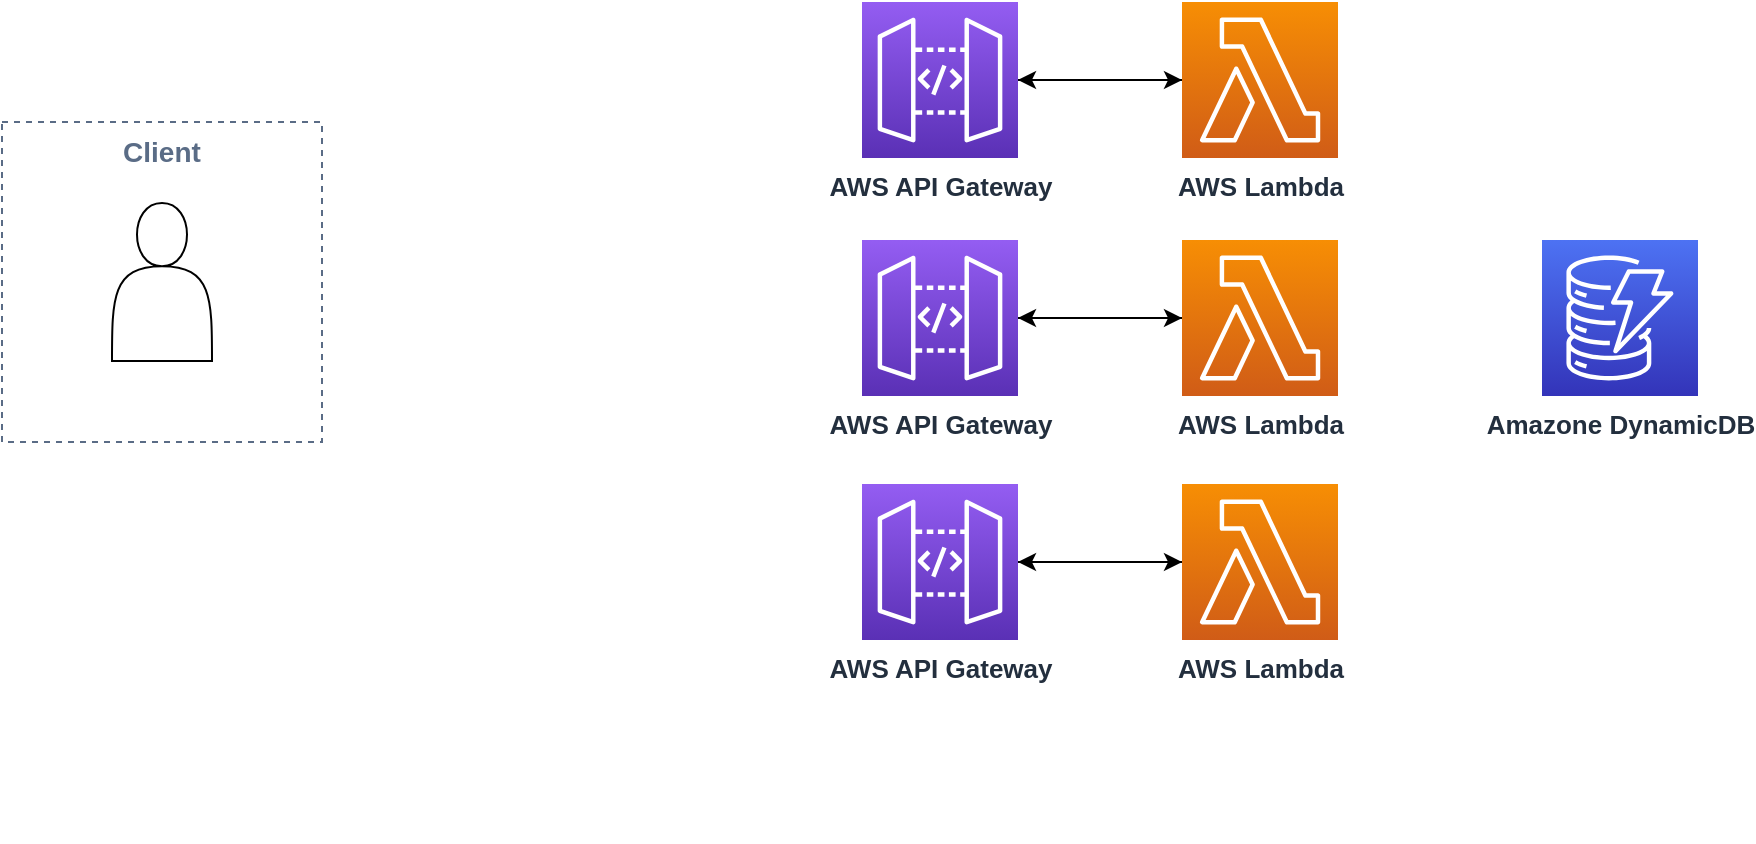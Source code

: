 <mxfile version="21.1.2" type="github">
  <diagram name="페이지-1" id="t-yoXFfWsxb9NFPnw0J1">
    <mxGraphModel dx="1351" dy="874" grid="1" gridSize="10" guides="1" tooltips="1" connect="1" arrows="1" fold="1" page="1" pageScale="1" pageWidth="827" pageHeight="1169" math="0" shadow="0">
      <root>
        <mxCell id="0" />
        <mxCell id="1" parent="0" />
        <mxCell id="emlEC8Lg0jCze4tRTVf4-13" style="edgeStyle=orthogonalEdgeStyle;rounded=0;orthogonalLoop=1;jettySize=auto;html=1;entryX=0;entryY=0.5;entryDx=0;entryDy=0;entryPerimeter=0;" edge="1" parent="1" source="emlEC8Lg0jCze4tRTVf4-2" target="emlEC8Lg0jCze4tRTVf4-3">
          <mxGeometry relative="1" as="geometry" />
        </mxCell>
        <mxCell id="emlEC8Lg0jCze4tRTVf4-2" value="&lt;b&gt;&lt;font style=&quot;font-size: 13px;&quot;&gt;AWS API Gateway&lt;br&gt;&lt;/font&gt;&lt;/b&gt;" style="sketch=0;points=[[0,0,0],[0.25,0,0],[0.5,0,0],[0.75,0,0],[1,0,0],[0,1,0],[0.25,1,0],[0.5,1,0],[0.75,1,0],[1,1,0],[0,0.25,0],[0,0.5,0],[0,0.75,0],[1,0.25,0],[1,0.5,0],[1,0.75,0]];outlineConnect=0;fontColor=#232F3E;gradientColor=#945DF2;gradientDirection=north;fillColor=#5A30B5;strokeColor=#ffffff;dashed=0;verticalLabelPosition=bottom;verticalAlign=top;align=center;html=1;fontSize=12;fontStyle=0;aspect=fixed;shape=mxgraph.aws4.resourceIcon;resIcon=mxgraph.aws4.api_gateway;" vertex="1" parent="1">
          <mxGeometry x="460" y="70" width="78" height="78" as="geometry" />
        </mxCell>
        <mxCell id="emlEC8Lg0jCze4tRTVf4-15" style="edgeStyle=orthogonalEdgeStyle;rounded=0;orthogonalLoop=1;jettySize=auto;html=1;entryX=1;entryY=0.5;entryDx=0;entryDy=0;entryPerimeter=0;" edge="1" parent="1" source="emlEC8Lg0jCze4tRTVf4-3" target="emlEC8Lg0jCze4tRTVf4-2">
          <mxGeometry relative="1" as="geometry" />
        </mxCell>
        <mxCell id="emlEC8Lg0jCze4tRTVf4-3" value="&lt;b&gt;&lt;font style=&quot;font-size: 13px;&quot;&gt;AWS Lambda&lt;/font&gt;&lt;/b&gt;" style="sketch=0;points=[[0,0,0],[0.25,0,0],[0.5,0,0],[0.75,0,0],[1,0,0],[0,1,0],[0.25,1,0],[0.5,1,0],[0.75,1,0],[1,1,0],[0,0.25,0],[0,0.5,0],[0,0.75,0],[1,0.25,0],[1,0.5,0],[1,0.75,0]];outlineConnect=0;fontColor=#232F3E;gradientColor=#F78E04;gradientDirection=north;fillColor=#D05C17;strokeColor=#ffffff;dashed=0;verticalLabelPosition=bottom;verticalAlign=top;align=center;html=1;fontSize=12;fontStyle=0;aspect=fixed;shape=mxgraph.aws4.resourceIcon;resIcon=mxgraph.aws4.lambda;" vertex="1" parent="1">
          <mxGeometry x="620" y="70" width="78" height="78" as="geometry" />
        </mxCell>
        <mxCell id="emlEC8Lg0jCze4tRTVf4-10" value="&lt;b&gt;&lt;font style=&quot;font-size: 13px;&quot;&gt;Amazone DynamicDB&lt;/font&gt;&lt;/b&gt;" style="sketch=0;points=[[0,0,0],[0.25,0,0],[0.5,0,0],[0.75,0,0],[1,0,0],[0,1,0],[0.25,1,0],[0.5,1,0],[0.75,1,0],[1,1,0],[0,0.25,0],[0,0.5,0],[0,0.75,0],[1,0.25,0],[1,0.5,0],[1,0.75,0]];outlineConnect=0;fontColor=#232F3E;gradientColor=#4D72F3;gradientDirection=north;fillColor=#3334B9;strokeColor=#ffffff;dashed=0;verticalLabelPosition=bottom;verticalAlign=top;align=center;html=1;fontSize=12;fontStyle=0;aspect=fixed;shape=mxgraph.aws4.resourceIcon;resIcon=mxgraph.aws4.dynamodb;" vertex="1" parent="1">
          <mxGeometry x="800" y="189" width="78" height="78" as="geometry" />
        </mxCell>
        <mxCell id="emlEC8Lg0jCze4tRTVf4-18" style="edgeStyle=orthogonalEdgeStyle;rounded=0;orthogonalLoop=1;jettySize=auto;html=1;entryX=0;entryY=0.5;entryDx=0;entryDy=0;entryPerimeter=0;" edge="1" parent="1" source="emlEC8Lg0jCze4tRTVf4-19" target="emlEC8Lg0jCze4tRTVf4-21">
          <mxGeometry relative="1" as="geometry" />
        </mxCell>
        <mxCell id="emlEC8Lg0jCze4tRTVf4-19" value="&lt;b&gt;&lt;font style=&quot;font-size: 13px;&quot;&gt;AWS API Gateway&lt;br&gt;&lt;/font&gt;&lt;/b&gt;" style="sketch=0;points=[[0,0,0],[0.25,0,0],[0.5,0,0],[0.75,0,0],[1,0,0],[0,1,0],[0.25,1,0],[0.5,1,0],[0.75,1,0],[1,1,0],[0,0.25,0],[0,0.5,0],[0,0.75,0],[1,0.25,0],[1,0.5,0],[1,0.75,0]];outlineConnect=0;fontColor=#232F3E;gradientColor=#945DF2;gradientDirection=north;fillColor=#5A30B5;strokeColor=#ffffff;dashed=0;verticalLabelPosition=bottom;verticalAlign=top;align=center;html=1;fontSize=12;fontStyle=0;aspect=fixed;shape=mxgraph.aws4.resourceIcon;resIcon=mxgraph.aws4.api_gateway;" vertex="1" parent="1">
          <mxGeometry x="460" y="189" width="78" height="78" as="geometry" />
        </mxCell>
        <mxCell id="emlEC8Lg0jCze4tRTVf4-20" style="edgeStyle=orthogonalEdgeStyle;rounded=0;orthogonalLoop=1;jettySize=auto;html=1;entryX=1;entryY=0.5;entryDx=0;entryDy=0;entryPerimeter=0;" edge="1" parent="1" source="emlEC8Lg0jCze4tRTVf4-21" target="emlEC8Lg0jCze4tRTVf4-19">
          <mxGeometry relative="1" as="geometry" />
        </mxCell>
        <mxCell id="emlEC8Lg0jCze4tRTVf4-21" value="&lt;b&gt;&lt;font style=&quot;font-size: 13px;&quot;&gt;AWS Lambda&lt;/font&gt;&lt;/b&gt;" style="sketch=0;points=[[0,0,0],[0.25,0,0],[0.5,0,0],[0.75,0,0],[1,0,0],[0,1,0],[0.25,1,0],[0.5,1,0],[0.75,1,0],[1,1,0],[0,0.25,0],[0,0.5,0],[0,0.75,0],[1,0.25,0],[1,0.5,0],[1,0.75,0]];outlineConnect=0;fontColor=#232F3E;gradientColor=#F78E04;gradientDirection=north;fillColor=#D05C17;strokeColor=#ffffff;dashed=0;verticalLabelPosition=bottom;verticalAlign=top;align=center;html=1;fontSize=12;fontStyle=0;aspect=fixed;shape=mxgraph.aws4.resourceIcon;resIcon=mxgraph.aws4.lambda;" vertex="1" parent="1">
          <mxGeometry x="620" y="189" width="78" height="78" as="geometry" />
        </mxCell>
        <mxCell id="emlEC8Lg0jCze4tRTVf4-22" style="edgeStyle=orthogonalEdgeStyle;rounded=0;orthogonalLoop=1;jettySize=auto;html=1;entryX=0;entryY=0.5;entryDx=0;entryDy=0;entryPerimeter=0;" edge="1" parent="1" source="emlEC8Lg0jCze4tRTVf4-23" target="emlEC8Lg0jCze4tRTVf4-25">
          <mxGeometry relative="1" as="geometry" />
        </mxCell>
        <mxCell id="emlEC8Lg0jCze4tRTVf4-23" value="&lt;b&gt;&lt;font style=&quot;font-size: 13px;&quot;&gt;AWS API Gateway&lt;br&gt;&lt;/font&gt;&lt;/b&gt;" style="sketch=0;points=[[0,0,0],[0.25,0,0],[0.5,0,0],[0.75,0,0],[1,0,0],[0,1,0],[0.25,1,0],[0.5,1,0],[0.75,1,0],[1,1,0],[0,0.25,0],[0,0.5,0],[0,0.75,0],[1,0.25,0],[1,0.5,0],[1,0.75,0]];outlineConnect=0;fontColor=#232F3E;gradientColor=#945DF2;gradientDirection=north;fillColor=#5A30B5;strokeColor=#ffffff;dashed=0;verticalLabelPosition=bottom;verticalAlign=top;align=center;html=1;fontSize=12;fontStyle=0;aspect=fixed;shape=mxgraph.aws4.resourceIcon;resIcon=mxgraph.aws4.api_gateway;" vertex="1" parent="1">
          <mxGeometry x="460" y="311" width="78" height="78" as="geometry" />
        </mxCell>
        <mxCell id="emlEC8Lg0jCze4tRTVf4-24" style="edgeStyle=orthogonalEdgeStyle;rounded=0;orthogonalLoop=1;jettySize=auto;html=1;entryX=1;entryY=0.5;entryDx=0;entryDy=0;entryPerimeter=0;" edge="1" parent="1" source="emlEC8Lg0jCze4tRTVf4-25" target="emlEC8Lg0jCze4tRTVf4-23">
          <mxGeometry relative="1" as="geometry" />
        </mxCell>
        <mxCell id="emlEC8Lg0jCze4tRTVf4-25" value="&lt;b&gt;&lt;font style=&quot;font-size: 13px;&quot;&gt;AWS Lambda&lt;/font&gt;&lt;/b&gt;" style="sketch=0;points=[[0,0,0],[0.25,0,0],[0.5,0,0],[0.75,0,0],[1,0,0],[0,1,0],[0.25,1,0],[0.5,1,0],[0.75,1,0],[1,1,0],[0,0.25,0],[0,0.5,0],[0,0.75,0],[1,0.25,0],[1,0.5,0],[1,0.75,0]];outlineConnect=0;fontColor=#232F3E;gradientColor=#F78E04;gradientDirection=north;fillColor=#D05C17;strokeColor=#ffffff;dashed=0;verticalLabelPosition=bottom;verticalAlign=top;align=center;html=1;fontSize=12;fontStyle=0;aspect=fixed;shape=mxgraph.aws4.resourceIcon;resIcon=mxgraph.aws4.lambda;" vertex="1" parent="1">
          <mxGeometry x="620" y="311" width="78" height="78" as="geometry" />
        </mxCell>
        <mxCell id="emlEC8Lg0jCze4tRTVf4-4" value="" style="shape=image;verticalLabelPosition=bottom;labelBackgroundColor=default;verticalAlign=top;aspect=fixed;imageAspect=0;image=https://reactjs-kr.firebaseapp.com/logo-og.png;clipPath=inset(18.35% 33.33% 18.35% 33.33%);" vertex="1" parent="1">
          <mxGeometry x="55" y="410" width="80" height="80" as="geometry" />
        </mxCell>
        <mxCell id="emlEC8Lg0jCze4tRTVf4-5" value="" style="shape=actor;whiteSpace=wrap;html=1;" vertex="1" parent="1">
          <mxGeometry x="85" y="170.5" width="50" height="79" as="geometry" />
        </mxCell>
        <mxCell id="emlEC8Lg0jCze4tRTVf4-7" value="&lt;b&gt;&lt;font style=&quot;font-size: 14px;&quot;&gt;Client&lt;/font&gt;&lt;/b&gt;" style="fillColor=none;strokeColor=#5A6C86;dashed=1;verticalAlign=top;fontStyle=0;fontColor=#5A6C86;whiteSpace=wrap;html=1;movable=1;resizable=1;rotatable=1;deletable=1;editable=1;locked=0;connectable=1;" vertex="1" parent="1">
          <mxGeometry x="30" y="130" width="160" height="160" as="geometry" />
        </mxCell>
      </root>
    </mxGraphModel>
  </diagram>
</mxfile>
